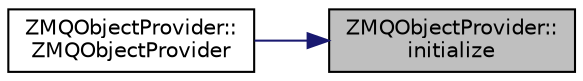 digraph "ZMQObjectProvider::initialize"
{
 // LATEX_PDF_SIZE
  edge [fontname="Helvetica",fontsize="10",labelfontname="Helvetica",labelfontsize="10"];
  node [fontname="Helvetica",fontsize="10",shape=record];
  rankdir="RL";
  Node1 [label="ZMQObjectProvider::\linitialize",height=0.2,width=0.4,color="black", fillcolor="grey75", style="filled", fontcolor="black",tooltip=" "];
  Node1 -> Node2 [dir="back",color="midnightblue",fontsize="10",style="solid",fontname="Helvetica"];
  Node2 [label="ZMQObjectProvider::\lZMQObjectProvider",height=0.2,width=0.4,color="black", fillcolor="white", style="filled",URL="$classZMQObjectProvider.html#acd991be69733e6a243067d34ff7d59db",tooltip=" "];
}
